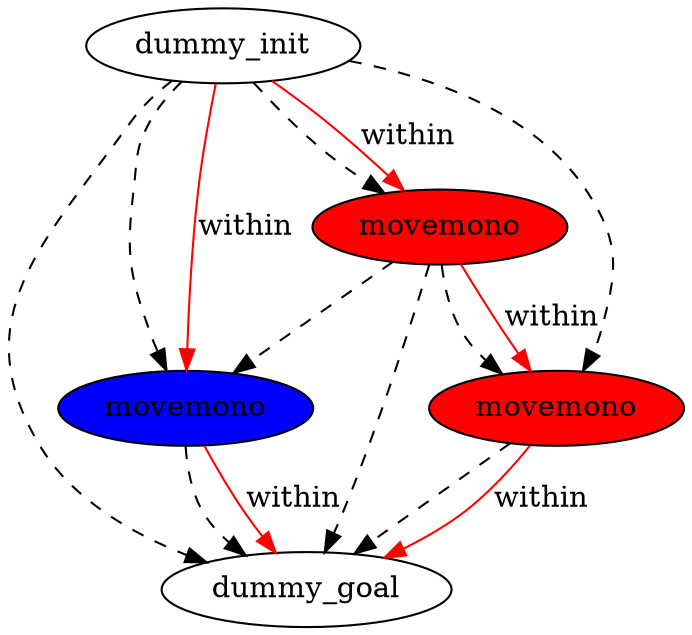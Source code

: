 digraph {
	"6f565f2e-69e3-8e6f-7267-2b7731156761" [label=dummy_init fillcolor=white style=filled]
	"06eedb11-eeb6-12e1-a35c-f5d55e2584b2" [label=dummy_goal fillcolor=white style=filled]
	"876c59c4-25d1-9dfa-fb09-6e646599d381" [label=movemono fillcolor=blue style=filled]
	"35fb7d40-1940-c9b2-2832-c0d683076310" [label=movemono fillcolor=red style=filled]
	"375b0ee4-29b3-3709-ffea-c33c89eae44e" [label=movemono fillcolor=red style=filled]
	"375b0ee4-29b3-3709-ffea-c33c89eae44e" -> "06eedb11-eeb6-12e1-a35c-f5d55e2584b2" [color=black style=dashed]
	"35fb7d40-1940-c9b2-2832-c0d683076310" -> "06eedb11-eeb6-12e1-a35c-f5d55e2584b2" [color=black style=dashed]
	"6f565f2e-69e3-8e6f-7267-2b7731156761" -> "876c59c4-25d1-9dfa-fb09-6e646599d381" [color=black style=dashed]
	"375b0ee4-29b3-3709-ffea-c33c89eae44e" -> "35fb7d40-1940-c9b2-2832-c0d683076310" [color=black style=dashed]
	"6f565f2e-69e3-8e6f-7267-2b7731156761" -> "06eedb11-eeb6-12e1-a35c-f5d55e2584b2" [color=black style=dashed]
	"876c59c4-25d1-9dfa-fb09-6e646599d381" -> "06eedb11-eeb6-12e1-a35c-f5d55e2584b2" [color=black style=dashed]
	"375b0ee4-29b3-3709-ffea-c33c89eae44e" -> "876c59c4-25d1-9dfa-fb09-6e646599d381" [color=black style=dashed]
	"6f565f2e-69e3-8e6f-7267-2b7731156761" -> "375b0ee4-29b3-3709-ffea-c33c89eae44e" [color=black style=dashed]
	"6f565f2e-69e3-8e6f-7267-2b7731156761" -> "35fb7d40-1940-c9b2-2832-c0d683076310" [color=black style=dashed]
	"876c59c4-25d1-9dfa-fb09-6e646599d381" -> "06eedb11-eeb6-12e1-a35c-f5d55e2584b2" [label=within color=red]
	"6f565f2e-69e3-8e6f-7267-2b7731156761" -> "876c59c4-25d1-9dfa-fb09-6e646599d381" [label=within color=red]
	"375b0ee4-29b3-3709-ffea-c33c89eae44e" -> "35fb7d40-1940-c9b2-2832-c0d683076310" [label=within color=red]
	"35fb7d40-1940-c9b2-2832-c0d683076310" -> "06eedb11-eeb6-12e1-a35c-f5d55e2584b2" [label=within color=red]
	"6f565f2e-69e3-8e6f-7267-2b7731156761" -> "375b0ee4-29b3-3709-ffea-c33c89eae44e" [label=within color=red]
}

